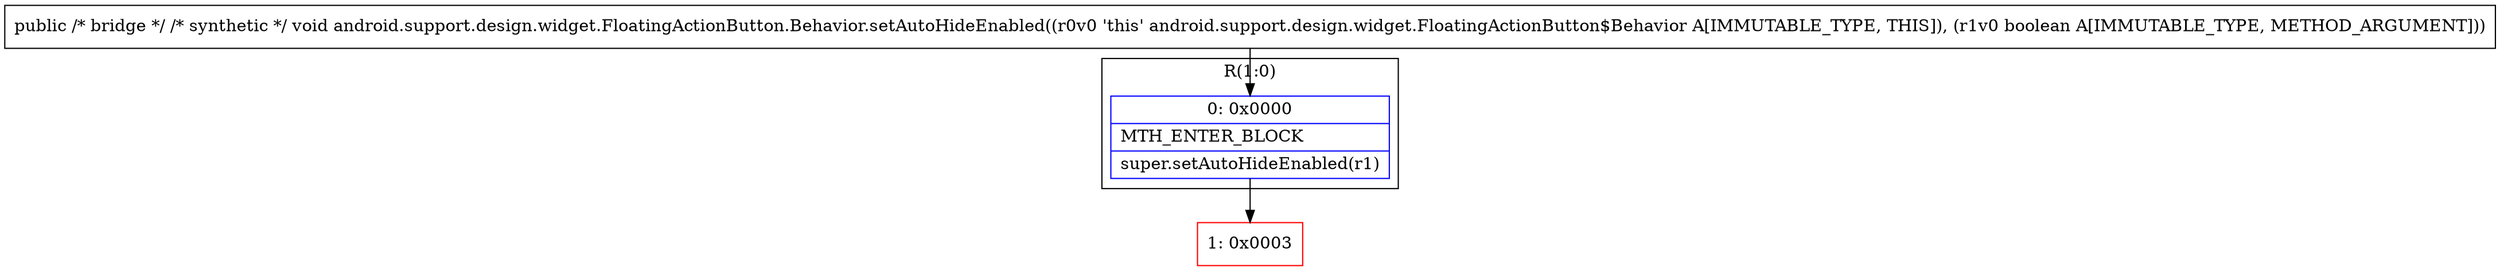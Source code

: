 digraph "CFG forandroid.support.design.widget.FloatingActionButton.Behavior.setAutoHideEnabled(Z)V" {
subgraph cluster_Region_2046048331 {
label = "R(1:0)";
node [shape=record,color=blue];
Node_0 [shape=record,label="{0\:\ 0x0000|MTH_ENTER_BLOCK\l|super.setAutoHideEnabled(r1)\l}"];
}
Node_1 [shape=record,color=red,label="{1\:\ 0x0003}"];
MethodNode[shape=record,label="{public \/* bridge *\/ \/* synthetic *\/ void android.support.design.widget.FloatingActionButton.Behavior.setAutoHideEnabled((r0v0 'this' android.support.design.widget.FloatingActionButton$Behavior A[IMMUTABLE_TYPE, THIS]), (r1v0 boolean A[IMMUTABLE_TYPE, METHOD_ARGUMENT])) }"];
MethodNode -> Node_0;
Node_0 -> Node_1;
}

